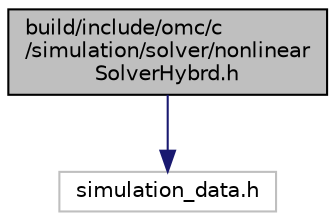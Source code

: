 digraph "build/include/omc/c/simulation/solver/nonlinearSolverHybrd.h"
{
  edge [fontname="Helvetica",fontsize="10",labelfontname="Helvetica",labelfontsize="10"];
  node [fontname="Helvetica",fontsize="10",shape=record];
  Node0 [label="build/include/omc/c\l/simulation/solver/nonlinear\lSolverHybrd.h",height=0.2,width=0.4,color="black", fillcolor="grey75", style="filled", fontcolor="black"];
  Node0 -> Node1 [color="midnightblue",fontsize="10",style="solid",fontname="Helvetica"];
  Node1 [label="simulation_data.h",height=0.2,width=0.4,color="grey75", fillcolor="white", style="filled"];
}
